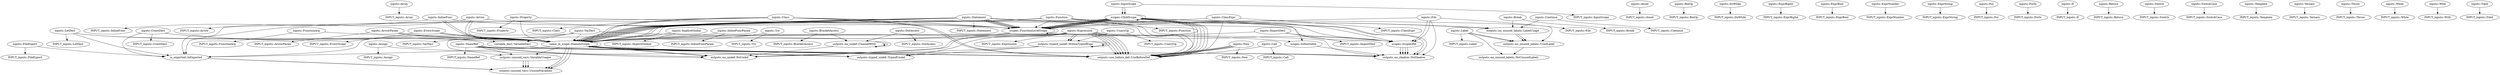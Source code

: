 digraph {
    0 [label="INPUT_inputs::Array"];
    1 [label="INPUT_inputs::Arrow"];
    2 [label="INPUT_inputs::ArrowParam"];
    3 [label="INPUT_inputs::Assign"];
    4 [label="INPUT_inputs::Await"];
    5 [label="INPUT_inputs::BinOp"];
    6 [label="INPUT_inputs::BracketAccess"];
    7 [label="INPUT_inputs::Break"];
    8 [label="INPUT_inputs::Call"];
    9 [label="INPUT_inputs::Class"];
    10 [label="INPUT_inputs::ClassExpr"];
    11 [label="INPUT_inputs::ConstDecl"];
    12 [label="INPUT_inputs::Continue"];
    13 [label="INPUT_inputs::DoWhile"];
    14 [label="INPUT_inputs::DotAccess"];
    15 [label="INPUT_inputs::EveryScope"];
    16 [label="INPUT_inputs::ExprBigInt"];
    17 [label="INPUT_inputs::ExprBool"];
    18 [label="INPUT_inputs::ExprNumber"];
    19 [label="INPUT_inputs::ExprString"];
    20 [label="INPUT_inputs::Expression"];
    21 [label="INPUT_inputs::File"];
    22 [label="INPUT_inputs::FileExport"];
    23 [label="INPUT_inputs::For"];
    24 [label="INPUT_inputs::ForIn"];
    25 [label="INPUT_inputs::Function"];
    26 [label="INPUT_inputs::FunctionArg"];
    27 [label="INPUT_inputs::If"];
    28 [label="INPUT_inputs::ImplicitGlobal"];
    29 [label="INPUT_inputs::ImportDecl"];
    30 [label="INPUT_inputs::InlineFunc"];
    31 [label="INPUT_inputs::InlineFuncParam"];
    32 [label="INPUT_inputs::InputScope"];
    33 [label="INPUT_inputs::Label"];
    34 [label="INPUT_inputs::LetDecl"];
    35 [label="INPUT_inputs::NameRef"];
    36 [label="INPUT_inputs::New"];
    37 [label="INPUT_inputs::Property"];
    38 [label="INPUT_inputs::Return"];
    39 [label="INPUT_inputs::Statement"];
    40 [label="INPUT_inputs::Switch"];
    41 [label="INPUT_inputs::SwitchCase"];
    42 [label="INPUT_inputs::Template"];
    43 [label="INPUT_inputs::Ternary"];
    44 [label="INPUT_inputs::Throw"];
    45 [label="INPUT_inputs::Try"];
    46 [label="INPUT_inputs::UnaryOp"];
    47 [label="INPUT_inputs::VarDecl"];
    48 [label="INPUT_inputs::While"];
    49 [label="INPUT_inputs::With"];
    50 [label="INPUT_inputs::Yield"];
    51 [label="inputs::Array"];
    52 [label="inputs::Arrow"];
    53 [label="inputs::ArrowParam"];
    54 [label="inputs::Assign"];
    55 [label="inputs::Await"];
    56 [label="inputs::BinOp"];
    57 [label="inputs::BracketAccess"];
    58 [label="inputs::Break"];
    59 [label="inputs::Call"];
    60 [label="inputs::Class"];
    61 [label="inputs::ClassExpr"];
    62 [label="inputs::ConstDecl"];
    63 [label="inputs::Continue"];
    64 [label="inputs::DoWhile"];
    65 [label="inputs::DotAccess"];
    66 [label="inputs::EveryScope"];
    67 [label="inputs::ExprBigInt"];
    68 [label="inputs::ExprBool"];
    69 [label="inputs::ExprNumber"];
    70 [label="inputs::ExprString"];
    71 [label="inputs::Expression"];
    72 [label="inputs::File"];
    73 [label="inputs::FileExport"];
    74 [label="inputs::For"];
    75 [label="inputs::ForIn"];
    76 [label="inputs::Function"];
    77 [label="inputs::FunctionArg"];
    78 [label="inputs::If"];
    79 [label="inputs::ImplicitGlobal"];
    80 [label="inputs::ImportDecl"];
    81 [label="inputs::InlineFunc"];
    82 [label="inputs::InlineFuncParam"];
    83 [label="inputs::InputScope"];
    84 [label="inputs::Label"];
    85 [label="inputs::LetDecl"];
    86 [label="inputs::NameRef"];
    87 [label="inputs::New"];
    88 [label="inputs::Property"];
    89 [label="inputs::Return"];
    90 [label="inputs::Statement"];
    91 [label="inputs::Switch"];
    92 [label="inputs::SwitchCase"];
    93 [label="inputs::Template"];
    94 [label="inputs::Ternary"];
    95 [label="inputs::Throw"];
    96 [label="inputs::Try"];
    97 [label="inputs::UnaryOp"];
    98 [label="inputs::VarDecl"];
    99 [label="inputs::While"];
    100 [label="inputs::With"];
    101 [label="inputs::Yield"];
    102 [label="is_exported::IsExported"];
    103 [label="name_in_scope::NameInScope"];
    104 [label="outputs::no_shadow::NoShadow"];
    105 [label="outputs::no_undef::ChainedWith"];
    106 [label="outputs::no_undef::NoUndef"];
    107 [label="outputs::no_unused_labels::LabelUsage"];
    108 [label="outputs::no_unused_labels::NoUnusedLabels"];
    109 [label="outputs::no_unused_labels::UsedLabel"];
    110 [label="outputs::typeof_undef::TypeofUndef"];
    111 [label="outputs::typeof_undef::WithinTypeofExpr"];
    112 [label="outputs::unused_vars::UnusedVariables"];
    113 [label="outputs::unused_vars::VariableUsages"];
    114 [label="outputs::use_before_def::UseBeforeDef"];
    115 [label="scopes::ChildScope"];
    116 [label="scopes::FunctionLevelScope"];
    117 [label="scopes::IsHoistable"];
    118 [label="scopes::ScopeOfId"];
    119 [label="variable_decl::VariableDecl"];
    51 -> 0;
    52 -> 1;
    52 -> 103;
    52 -> 103;
    52 -> 116;
    53 -> 2;
    53 -> 103;
    53 -> 103;
    54 -> 3;
    54 -> 106;
    55 -> 4;
    56 -> 5;
    57 -> 6;
    57 -> 105;
    58 -> 7;
    58 -> 107;
    59 -> 8;
    59 -> 114;
    60 -> 9;
    60 -> 102;
    60 -> 103;
    60 -> 103;
    60 -> 114;
    60 -> 114;
    60 -> 116;
    60 -> 118;
    61 -> 10;
    61 -> 114;
    61 -> 116;
    62 -> 11;
    62 -> 102;
    62 -> 103;
    62 -> 119;
    63 -> 12;
    63 -> 107;
    64 -> 13;
    65 -> 14;
    65 -> 105;
    66 -> 15;
    66 -> 103;
    66 -> 103;
    67 -> 16;
    68 -> 17;
    69 -> 18;
    70 -> 19;
    71 -> 20;
    71 -> 103;
    71 -> 106;
    71 -> 106;
    71 -> 110;
    71 -> 111;
    71 -> 111;
    71 -> 113;
    71 -> 114;
    71 -> 114;
    71 -> 114;
    71 -> 114;
    71 -> 114;
    71 -> 114;
    71 -> 118;
    72 -> 21;
    72 -> 104;
    72 -> 116;
    72 -> 118;
    72 -> 118;
    73 -> 22;
    73 -> 102;
    74 -> 23;
    75 -> 24;
    76 -> 25;
    76 -> 102;
    76 -> 103;
    76 -> 103;
    76 -> 114;
    76 -> 116;
    76 -> 117;
    76 -> 118;
    77 -> 26;
    77 -> 103;
    78 -> 27;
    79 -> 28;
    79 -> 103;
    80 -> 29;
    80 -> 103;
    80 -> 118;
    81 -> 30;
    81 -> 103;
    81 -> 103;
    81 -> 116;
    82 -> 31;
    82 -> 103;
    83 -> 32;
    83 -> 115;
    83 -> 115;
    84 -> 33;
    84 -> 108;
    84 -> 109;
    84 -> 109;
    85 -> 34;
    85 -> 102;
    85 -> 103;
    85 -> 119;
    86 -> 35;
    86 -> 106;
    86 -> 110;
    86 -> 113;
    86 -> 114;
    86 -> 114;
    86 -> 114;
    86 -> 114;
    86 -> 114;
    87 -> 36;
    87 -> 114;
    87 -> 114;
    87 -> 114;
    87 -> 114;
    88 -> 37;
    88 -> 103;
    88 -> 116;
    89 -> 38;
    90 -> 39;
    90 -> 103;
    90 -> 103;
    90 -> 103;
    90 -> 103;
    90 -> 103;
    90 -> 103;
    90 -> 103;
    90 -> 103;
    90 -> 103;
    90 -> 107;
    90 -> 107;
    90 -> 114;
    90 -> 116;
    90 -> 116;
    90 -> 116;
    90 -> 116;
    90 -> 116;
    90 -> 118;
    91 -> 40;
    92 -> 41;
    93 -> 42;
    94 -> 43;
    95 -> 44;
    96 -> 45;
    96 -> 103;
    97 -> 46;
    97 -> 111;
    98 -> 47;
    98 -> 102;
    98 -> 103;
    98 -> 117;
    98 -> 119;
    99 -> 48;
    100 -> 49;
    101 -> 50;
    102 -> 112;
    102 -> 112;
    103 -> 102;
    103 -> 103;
    103 -> 104;
    103 -> 104;
    103 -> 104;
    103 -> 104;
    103 -> 106;
    103 -> 106;
    103 -> 110;
    103 -> 112;
    103 -> 112;
    103 -> 112;
    103 -> 113;
    103 -> 114;
    103 -> 114;
    103 -> 114;
    103 -> 114;
    105 -> 105;
    105 -> 105;
    105 -> 106;
    107 -> 109;
    107 -> 109;
    109 -> 108;
    111 -> 106;
    111 -> 110;
    111 -> 111;
    111 -> 111;
    113 -> 112;
    113 -> 112;
    113 -> 112;
    115 -> 103;
    115 -> 104;
    115 -> 104;
    115 -> 109;
    115 -> 114;
    115 -> 114;
    115 -> 114;
    115 -> 114;
    115 -> 114;
    115 -> 115;
    115 -> 116;
    115 -> 116;
    115 -> 116;
    115 -> 116;
    115 -> 116;
    115 -> 116;
    115 -> 116;
    115 -> 116;
    116 -> 103;
    116 -> 103;
    116 -> 104;
    116 -> 116;
    117 -> 104;
    118 -> 104;
    118 -> 104;
    118 -> 104;
    118 -> 104;
    119 -> 114;
}